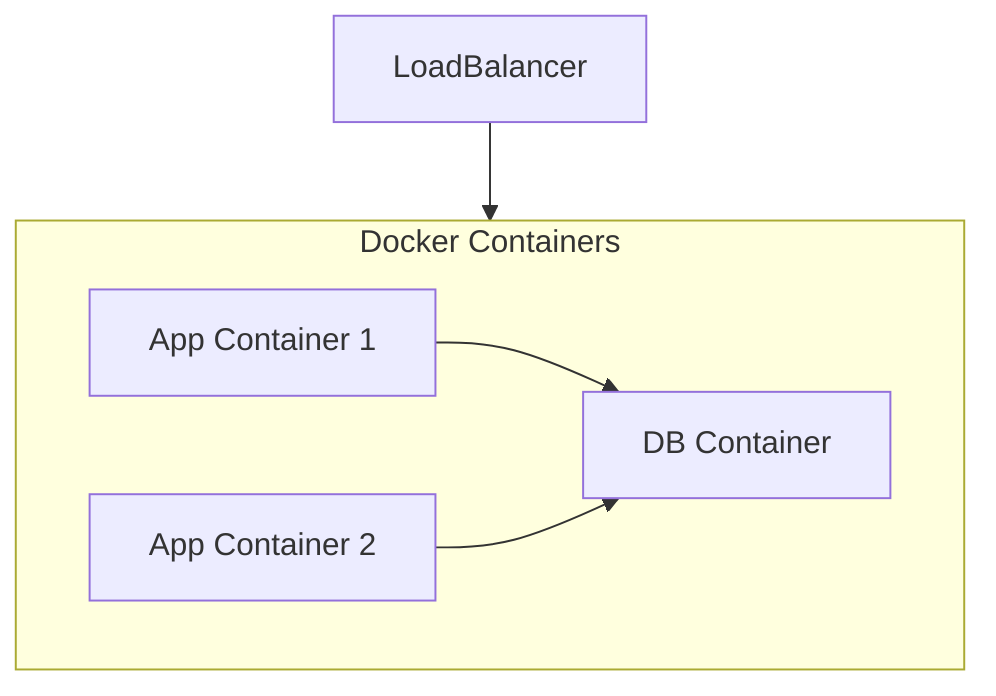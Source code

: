flowchart TD
    subgraph Docker["Docker Containers"]
        App1[App Container 1]
        App2[App Container 2]
        DB[DB Container]
    end
    LoadBalancer --> Docker
    App1 --> DB
    App2 --> DB